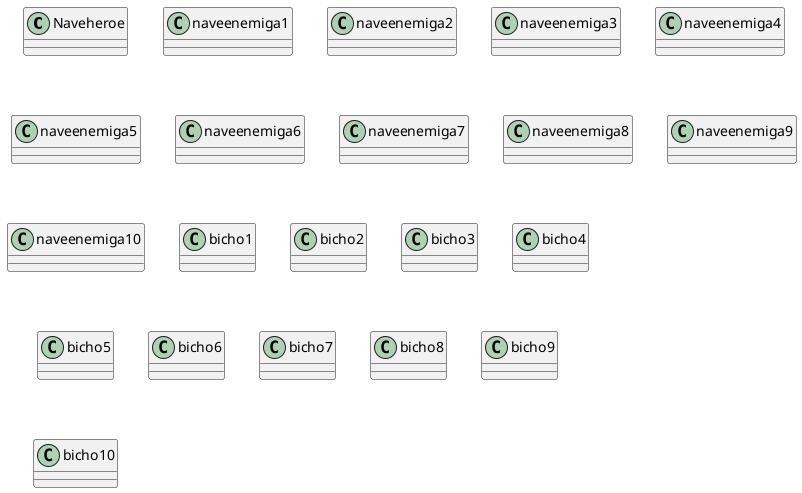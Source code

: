 @startuml

class Naveheroe 
class naveenemiga1 
class naveenemiga2
class naveenemiga3
class naveenemiga4
class naveenemiga5
class naveenemiga6
class naveenemiga7
class naveenemiga8
class naveenemiga9
class naveenemiga10
class bicho1
class bicho2
class bicho3
class bicho4
class bicho5
class bicho6
class bicho7
class bicho8
class bicho9
class bicho10


@enduml